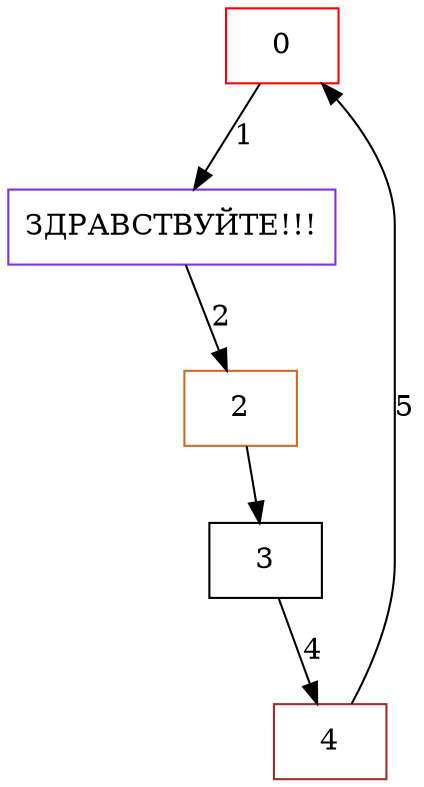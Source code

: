 digraph g { 
graph [];
    0 [ shape="box" ,color="red"  ];
    1 [ shape="box" ,color="blueviolet" ,label="ЗДРАВСТВУЙТЕ!!!"  ];
    2 [ shape="box" ,color="chocolate"  ];
    3 [ shape="box" ,color="black"  ];
    4 [ shape="box" ,color="brown"  ];
    0 -> 1 [ label="1" ,comment="5"  ];
    1 -> 2 [ label="2" ,comment="6"  ];
    3 -> 4 [ label="4" ,comment="7"  ];
    4 -> 0 [ label="5" ,comment="8"  ];
    2 -> 3 [ comment="9"  ];
}
